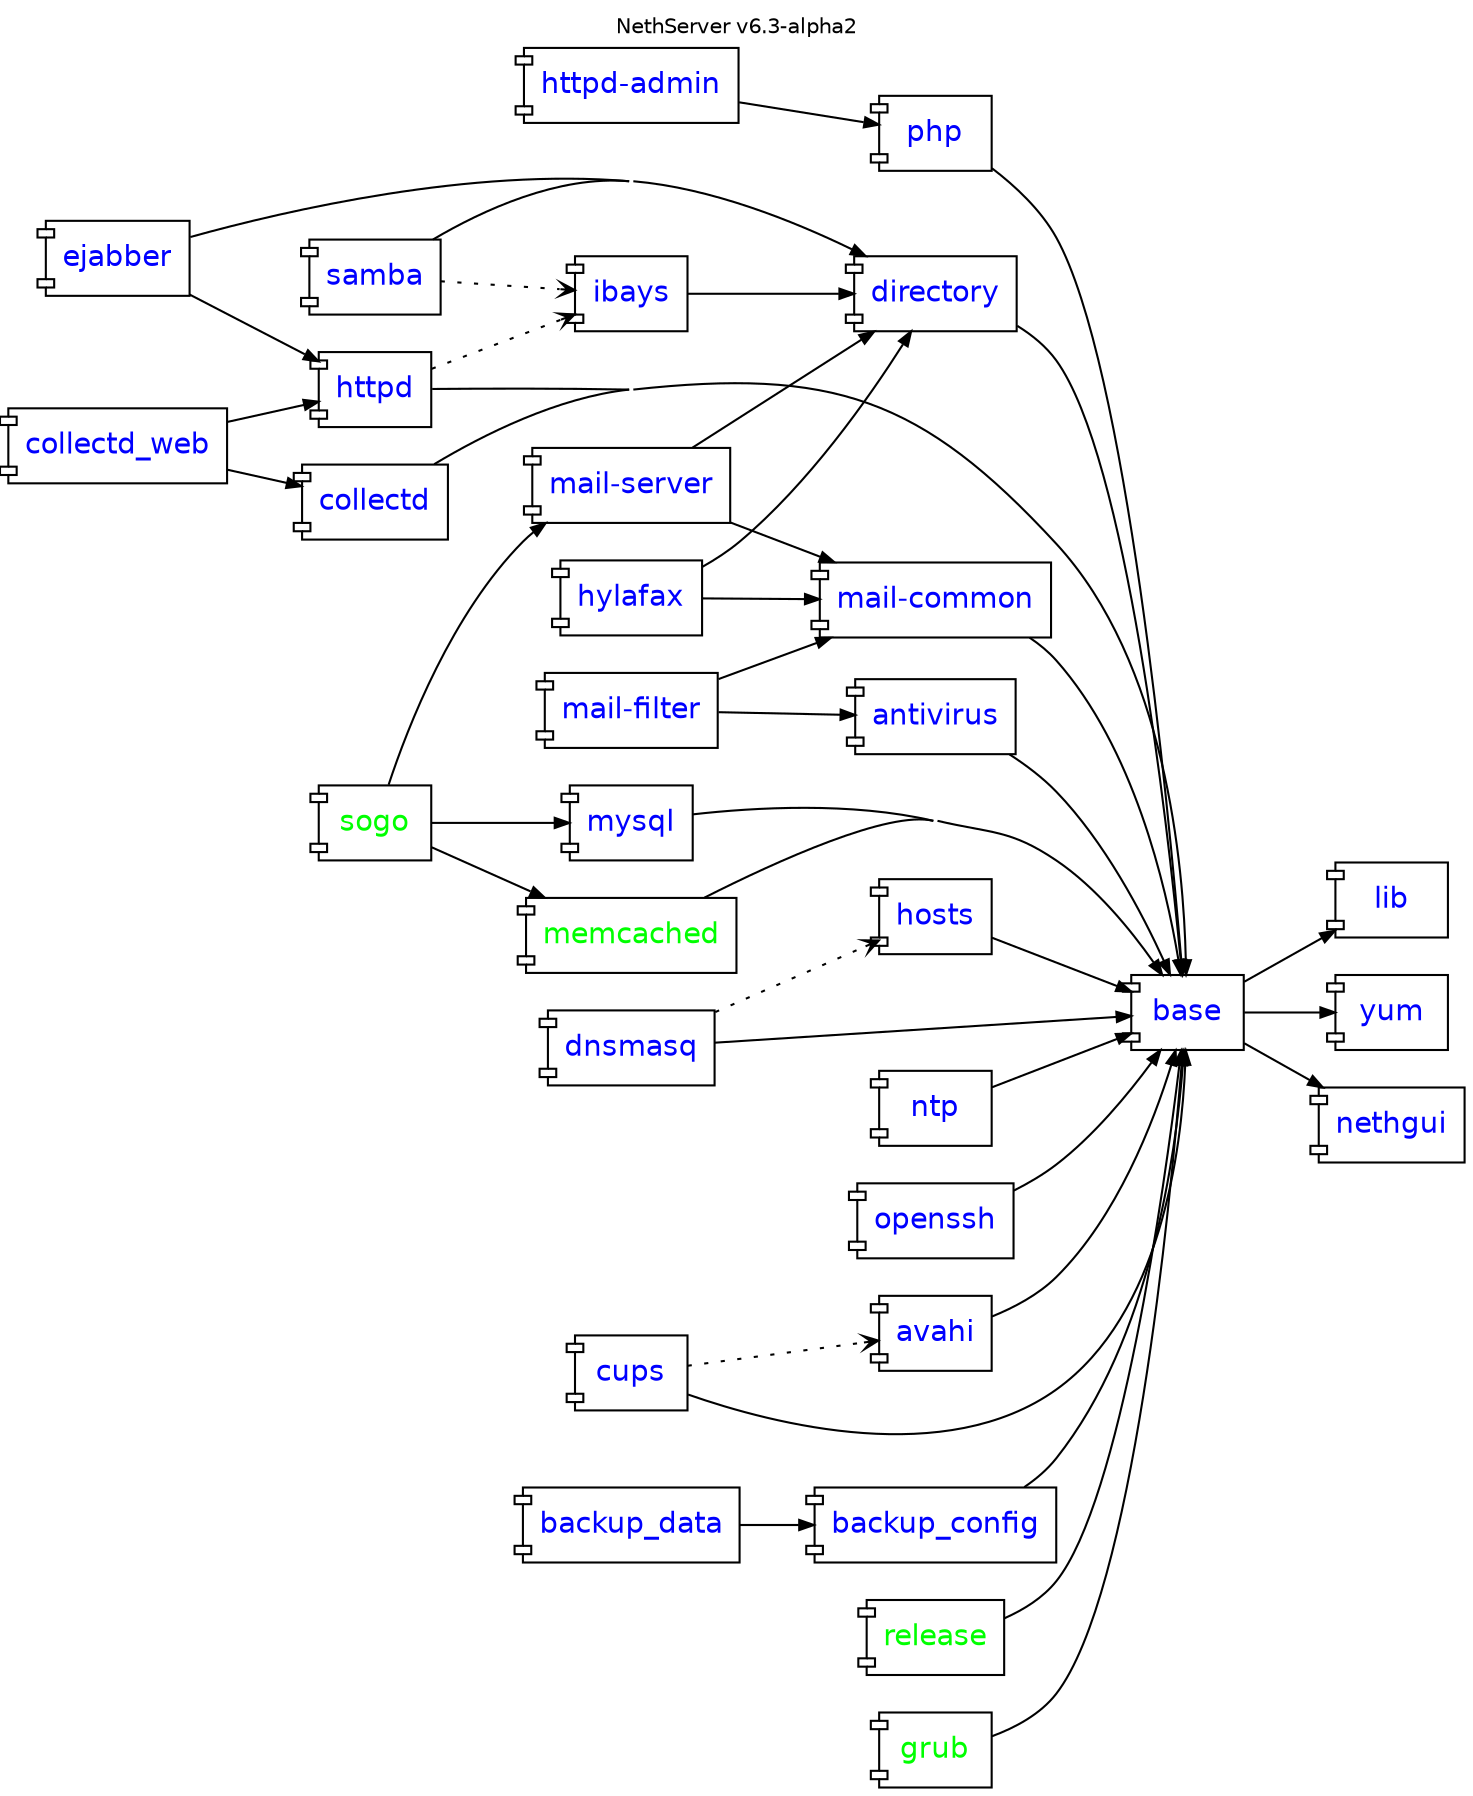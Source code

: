 digraph "v6.3-alpha2" {
    rankdir = "LR"; compound = true; concentrate = true; fontname = "Helvetica"; fontnames="svg"; fontsize=10.0; label="NethServer v6.3-alpha2"; labelloc = "t"

    node [shape="component",fontname="Helvetica"];
    edge [arrowsize=0.7];

    httpd_admin [fontcolor=blue,label="httpd-admin",URL="http://dev.nethesis.it/projects/nethserver/wiki/nethserver-httpd-admin"];
    base [fontcolor=blue,URL="http://dev.nethesis.it/projects/nethserver/wiki/nethserver-base"];
    directory [fontcolor=blue,URL="http://dev.nethesis.it/projects/nethserver/wiki/nethserver-directory"];    
    samba [fontcolor=blue,URL="http://dev.nethesis.it/projects/nethserver/wiki/nethserver-samba"];    
    ibays [fontcolor=blue,URL="http://dev.nethesis.it/projects/nethserver/wiki/nethserver-ibays"];    
    lib [fontcolor=blue,URL="http://dev.nethesis.it/projects/nethserver/wiki/nethserver-lib"];    
    httpd [fontcolor=blue,URL="http://dev.nethesis.it/projects/nethserver/wiki/nethserver-httpd"];    
    hosts [fontcolor=blue,URL="http://dev.nethesis.it/projects/nethserver/wiki/nethserver-hosts"];
    php [fontcolor=blue,URL="http://dev.nethesis.it/projects/nethserver/wiki/nethserver-php"];
    yum [fontcolor=blue,URL="http://dev.nethesis.it/projects/nethserver/wiki/nethserver-yum"];
    ntp [fontcolor=blue,URL="http://dev.nethesis.it/projects/nethserver/wiki/nethserver-ntp"];
    dnsmasq [fontcolor=blue,URL="http://dev.nethesis.it/projects/nethserver/wiki/nethserver-dnsmasq"];
    mails [label="mail-server",fontcolor=blue,URL="http://dev.nethesis.it/projects/nethserver/wiki/nethserver-mail-server"];
    mailf [label="mail-filter",fontcolor=blue,URL="http://dev.nethesis.it/projects/nethserver/wiki/nethserver-mail-filter"];
    mailc [label="mail-common",fontcolor=blue,URL="http://dev.nethesis.it/projects/nethserver/wiki/nethserver-mail-common"];
    nethgui [fontcolor=blue,URL="http://dev.nethesis.it/projects/nethgui"];    
    openssh [fontcolor=blue,URL="http://dev.nethesis.it/projects/nethserver/wiki/nethserver-openssh"];
    antivirus [fontcolor=blue,URL="http://dev.nethesis.it/projects/nethserver/wiki/nethserver-antivirus"];
    cups [fontcolor=blue,URL="http://dev.nethesis.it/projects/nethserver/wiki/nethserver-cups"];
    avahi [fontcolor=blue];
    ejabber [fontcolor=blue,URL="http://dev.nethesis.it/projects/nethserver/wiki/nethserver-ejabberd"];
    mysql [fontcolor=blue,URL="http://dev.nethesis.it/projects/nethserver/wiki/nethserver-mysql"];
    hylafax [fontcolor=blue,URL="http://dev.nethesis.it/projects/nethserver/wiki/nethserver-hylafax"];
    collectd [fontcolor=blue,URL="http://dev.nethesis.it/projects/nethserver/wiki/nethserver-collectd"];
    collectd_web [fontcolor=blue,URL="http://dev.nethesis.it/projects/nethserver/wiki/nethserver-collectd-web"];
    backup_data [fontcolor=blue,URL="http://dev.nethesis.it/projects/nethserver/wiki/nethserver-backup"];
    backup_config [fontcolor=blue,URL="http://dev.nethesis.it/projects/nethserver/wiki/nethserver-backup"];

    release [fontcolor=green,URL="https://dev.nethesis.it/projects/nethserver/wiki/nethserver-base/repository/nethserver-release"];
    grub [fontcolor=green,URL="https://dev.nethesis.it/projects/nethserver/wiki/nethserver-base/repository/nethserver-grub"];
    memcached [fontcolor=green,URL="https://dev.nethesis.it/projects/nethserver/wiki/nethserver/repository/nethserver-memcached"];
    sogo [fontcolor=green,URL="https://dev.nethesis.it/projects/nethserver/wiki/nethserver/repository/nethserver-sogo"];    

    
    base -> lib
    base -> nethgui
    openssh -> base
    directory -> base
    samba -> directory
    ibays -> directory
    httpd -> base
    httpd -> ibays [style=dotted,arrowhead=vee];
    dnsmasq -> hosts [style=dotted,arrowhead=vee];
    dnsmasq -> base
    hosts -> base
    httpd_admin -> php
    samba -> ibays [style=dotted,arrowhead=vee];
    base -> yum
    ntp -> base
    php -> base
    mails -> directory
    mails -> mailc
    mailf -> mailc
    mailf -> antivirus
    mailc -> base
    antivirus -> base
    release -> base
    grub -> base
    cups -> base
    avahi -> base
    cups -> avahi [style=dotted,arrowhead=vee];
    ejabber -> directory
    ejabber -> httpd
    mysql -> base
    hylafax -> directory
    hylafax -> mailc
    sogo -> memcached
    sogo -> mails
    sogo -> mysql
    memcached -> base
    collectd -> base
    collectd_web -> collectd
    collectd_web -> httpd
    backup_config -> base
    backup_data -> backup_config

}
